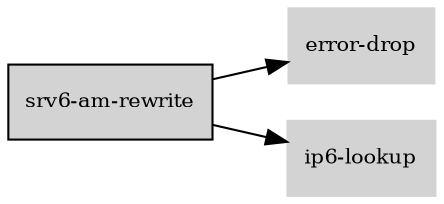 digraph "srv6_am_rewrite_subgraph" {
  rankdir=LR;
  node [shape=box, style=filled, fontsize=10, color=lightgray, fontcolor=black, fillcolor=lightgray];
  "srv6-am-rewrite" [color=black, fontcolor=black, fillcolor=lightgray];
  edge [fontsize=8];
  "srv6-am-rewrite" -> "error-drop";
  "srv6-am-rewrite" -> "ip6-lookup";
}
